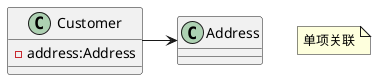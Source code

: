 @startuml

note "单项关联" as N1

class Customer{
- address:Address
}

class Address{
}

Customer -right-> Address

@enduml